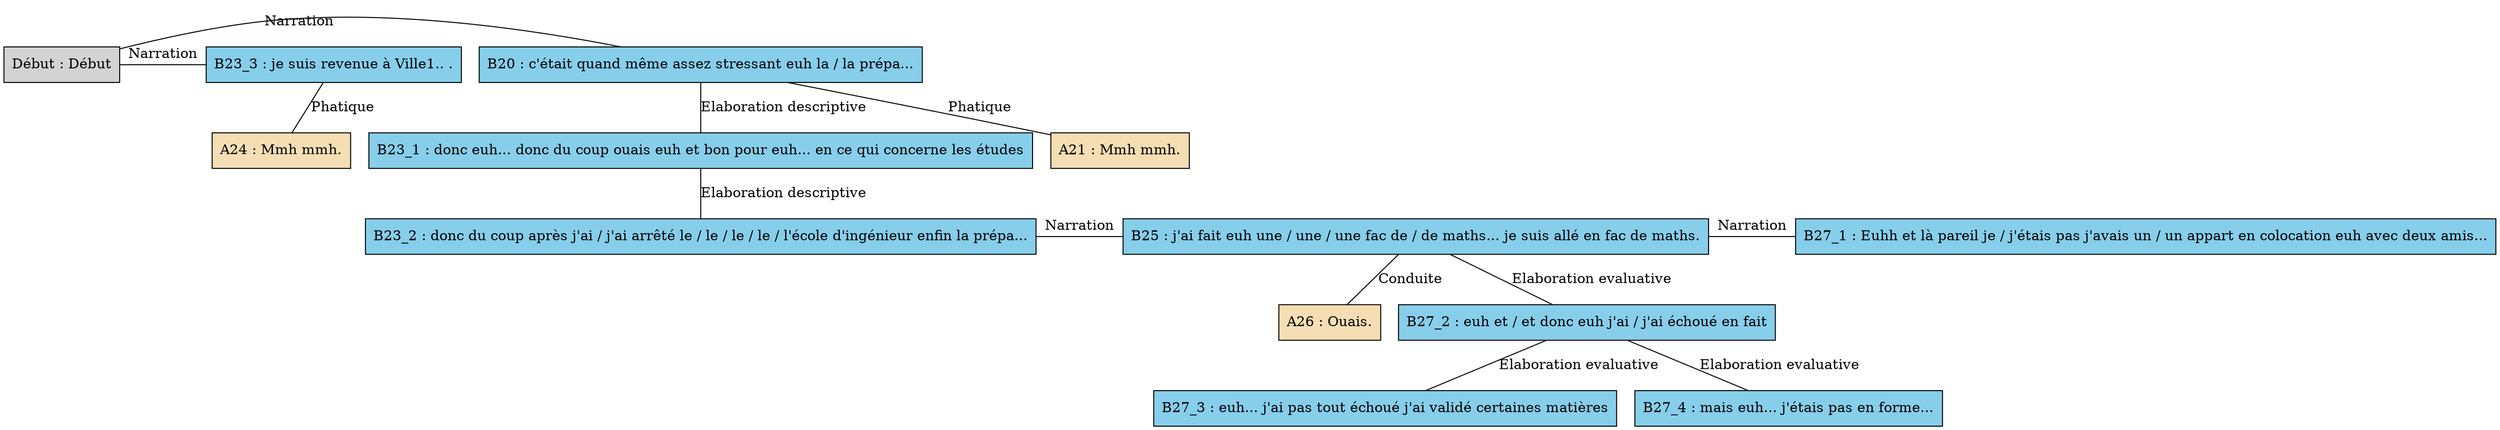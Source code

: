 digraph A10 {
	node [shape=box style=filled]
	"Début" [label="Début : Début"]
	B20 [label="B20 : c'était quand même assez stressant euh la / la prépa..." fillcolor=skyblue]
	A21 [label="A21 : Mmh mmh." fillcolor=wheat]
	B23_1 [label="B23_1 : donc euh... donc du coup ouais euh et bon pour euh... en ce qui concerne les études" fillcolor=skyblue]
	B23_2 [label="B23_2 : donc du coup après j'ai / j'ai arrêté le / le / le / le / l'école d'ingénieur enfin la prépa..." fillcolor=skyblue]
	B23_3 [label="B23_3 : je suis revenue à Ville1.. ." fillcolor=skyblue]
	A24 [label="A24 : Mmh mmh." fillcolor=wheat]
	B25 [label="B25 : j'ai fait euh une / une / une fac de / de maths... je suis allé en fac de maths." fillcolor=skyblue]
	A26 [label="A26 : Ouais." fillcolor=wheat]
	B27_1 [label="B27_1 : Euhh et là pareil je / j'étais pas j'avais un / un appart en colocation euh avec deux amis..." fillcolor=skyblue]
	B27_2 [label="B27_2 : euh et / et donc euh j'ai / j'ai échoué en fait" fillcolor=skyblue]
	B27_3 [label="B27_3 : euh... j'ai pas tout échoué j'ai validé certaines matières" fillcolor=skyblue]
	B27_4 [label="B27_4 : mais euh... j'étais pas en forme..." fillcolor=skyblue]
	{
		rank=same
		"Début"
		B20
		"Début" -> B20 [label=Narration dir=none]
	}
	B20 -> A21 [label=Phatique dir=none]
	B20 -> B23_1 [label="Elaboration descriptive" dir=none]
	B23_1 -> B23_2 [label="Elaboration descriptive" dir=none]
	{
		rank=same
		"Début"
		B23_3
		"Début" -> B23_3 [label=Narration dir=none]
	}
	B23_3 -> A24 [label=Phatique dir=none]
	{
		rank=same
		B23_2
		B25
		B23_2 -> B25 [label=Narration dir=none]
	}
	B25 -> A26 [label=Conduite dir=none]
	{
		rank=same
		B25
		B27_1
		B25 -> B27_1 [label=Narration dir=none]
	}
	B25 -> B27_2 [label="Elaboration evaluative" dir=none]
	B27_2 -> B27_3 [label="Elaboration evaluative" dir=none]
	B27_2 -> B27_4 [label="Elaboration evaluative" dir=none]
}
